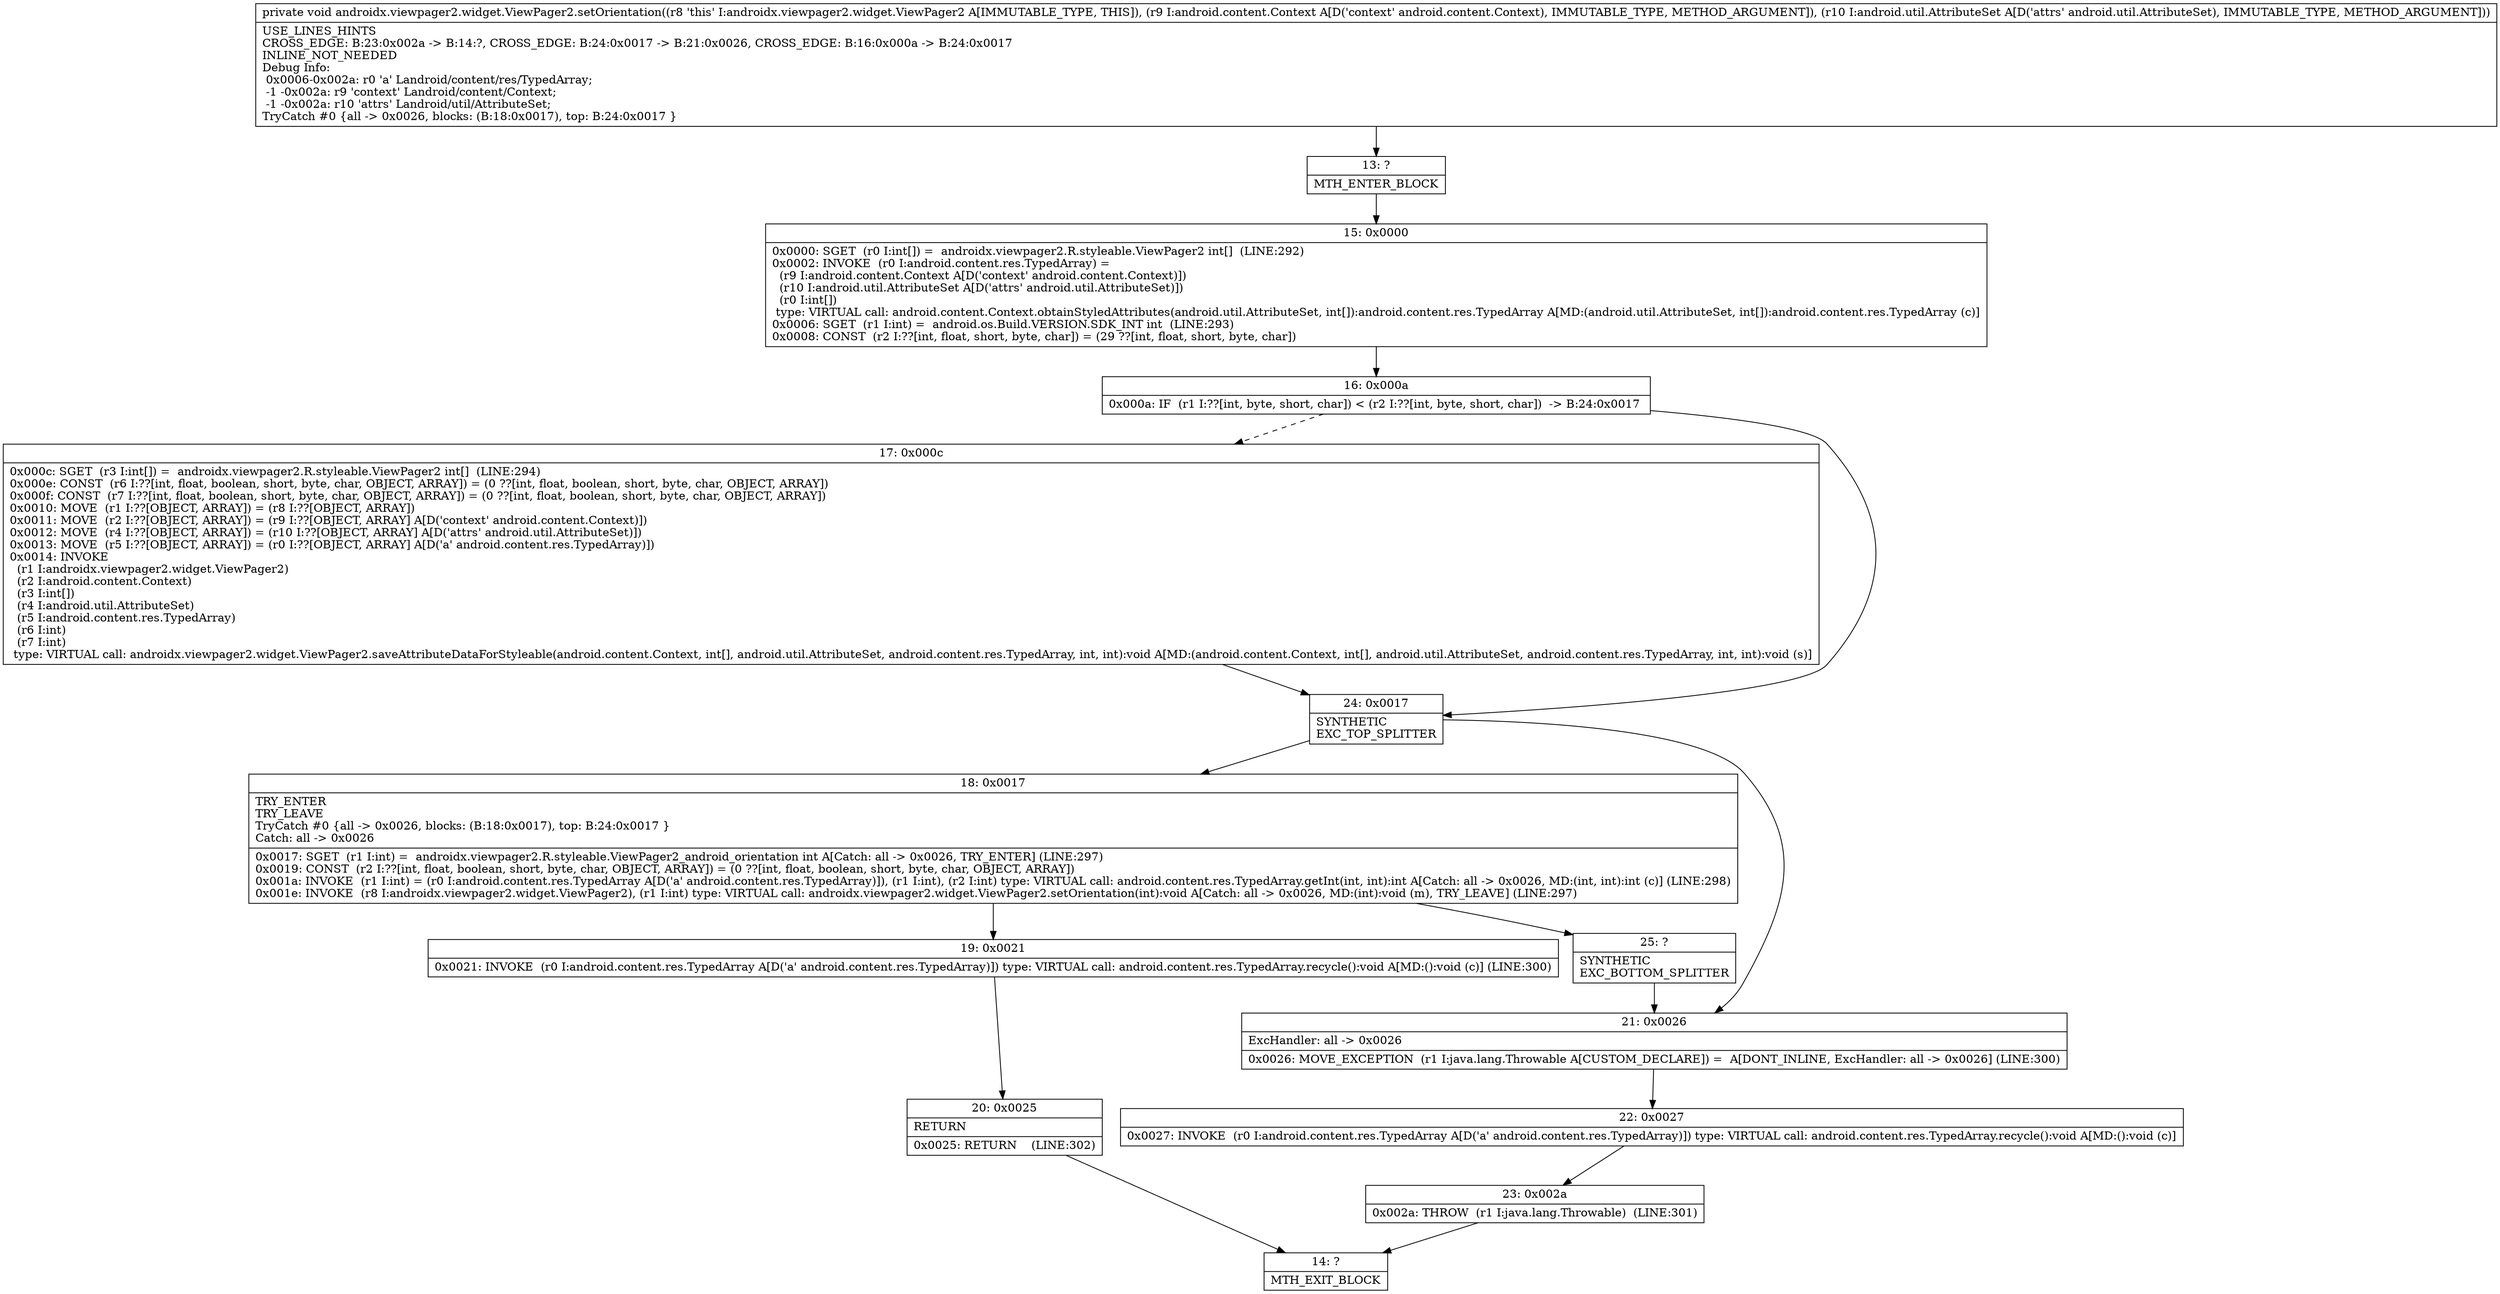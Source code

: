 digraph "CFG forandroidx.viewpager2.widget.ViewPager2.setOrientation(Landroid\/content\/Context;Landroid\/util\/AttributeSet;)V" {
Node_13 [shape=record,label="{13\:\ ?|MTH_ENTER_BLOCK\l}"];
Node_15 [shape=record,label="{15\:\ 0x0000|0x0000: SGET  (r0 I:int[]) =  androidx.viewpager2.R.styleable.ViewPager2 int[]  (LINE:292)\l0x0002: INVOKE  (r0 I:android.content.res.TypedArray) = \l  (r9 I:android.content.Context A[D('context' android.content.Context)])\l  (r10 I:android.util.AttributeSet A[D('attrs' android.util.AttributeSet)])\l  (r0 I:int[])\l type: VIRTUAL call: android.content.Context.obtainStyledAttributes(android.util.AttributeSet, int[]):android.content.res.TypedArray A[MD:(android.util.AttributeSet, int[]):android.content.res.TypedArray (c)]\l0x0006: SGET  (r1 I:int) =  android.os.Build.VERSION.SDK_INT int  (LINE:293)\l0x0008: CONST  (r2 I:??[int, float, short, byte, char]) = (29 ??[int, float, short, byte, char]) \l}"];
Node_16 [shape=record,label="{16\:\ 0x000a|0x000a: IF  (r1 I:??[int, byte, short, char]) \< (r2 I:??[int, byte, short, char])  \-\> B:24:0x0017 \l}"];
Node_17 [shape=record,label="{17\:\ 0x000c|0x000c: SGET  (r3 I:int[]) =  androidx.viewpager2.R.styleable.ViewPager2 int[]  (LINE:294)\l0x000e: CONST  (r6 I:??[int, float, boolean, short, byte, char, OBJECT, ARRAY]) = (0 ??[int, float, boolean, short, byte, char, OBJECT, ARRAY]) \l0x000f: CONST  (r7 I:??[int, float, boolean, short, byte, char, OBJECT, ARRAY]) = (0 ??[int, float, boolean, short, byte, char, OBJECT, ARRAY]) \l0x0010: MOVE  (r1 I:??[OBJECT, ARRAY]) = (r8 I:??[OBJECT, ARRAY]) \l0x0011: MOVE  (r2 I:??[OBJECT, ARRAY]) = (r9 I:??[OBJECT, ARRAY] A[D('context' android.content.Context)]) \l0x0012: MOVE  (r4 I:??[OBJECT, ARRAY]) = (r10 I:??[OBJECT, ARRAY] A[D('attrs' android.util.AttributeSet)]) \l0x0013: MOVE  (r5 I:??[OBJECT, ARRAY]) = (r0 I:??[OBJECT, ARRAY] A[D('a' android.content.res.TypedArray)]) \l0x0014: INVOKE  \l  (r1 I:androidx.viewpager2.widget.ViewPager2)\l  (r2 I:android.content.Context)\l  (r3 I:int[])\l  (r4 I:android.util.AttributeSet)\l  (r5 I:android.content.res.TypedArray)\l  (r6 I:int)\l  (r7 I:int)\l type: VIRTUAL call: androidx.viewpager2.widget.ViewPager2.saveAttributeDataForStyleable(android.content.Context, int[], android.util.AttributeSet, android.content.res.TypedArray, int, int):void A[MD:(android.content.Context, int[], android.util.AttributeSet, android.content.res.TypedArray, int, int):void (s)]\l}"];
Node_24 [shape=record,label="{24\:\ 0x0017|SYNTHETIC\lEXC_TOP_SPLITTER\l}"];
Node_18 [shape=record,label="{18\:\ 0x0017|TRY_ENTER\lTRY_LEAVE\lTryCatch #0 \{all \-\> 0x0026, blocks: (B:18:0x0017), top: B:24:0x0017 \}\lCatch: all \-\> 0x0026\l|0x0017: SGET  (r1 I:int) =  androidx.viewpager2.R.styleable.ViewPager2_android_orientation int A[Catch: all \-\> 0x0026, TRY_ENTER] (LINE:297)\l0x0019: CONST  (r2 I:??[int, float, boolean, short, byte, char, OBJECT, ARRAY]) = (0 ??[int, float, boolean, short, byte, char, OBJECT, ARRAY]) \l0x001a: INVOKE  (r1 I:int) = (r0 I:android.content.res.TypedArray A[D('a' android.content.res.TypedArray)]), (r1 I:int), (r2 I:int) type: VIRTUAL call: android.content.res.TypedArray.getInt(int, int):int A[Catch: all \-\> 0x0026, MD:(int, int):int (c)] (LINE:298)\l0x001e: INVOKE  (r8 I:androidx.viewpager2.widget.ViewPager2), (r1 I:int) type: VIRTUAL call: androidx.viewpager2.widget.ViewPager2.setOrientation(int):void A[Catch: all \-\> 0x0026, MD:(int):void (m), TRY_LEAVE] (LINE:297)\l}"];
Node_19 [shape=record,label="{19\:\ 0x0021|0x0021: INVOKE  (r0 I:android.content.res.TypedArray A[D('a' android.content.res.TypedArray)]) type: VIRTUAL call: android.content.res.TypedArray.recycle():void A[MD:():void (c)] (LINE:300)\l}"];
Node_20 [shape=record,label="{20\:\ 0x0025|RETURN\l|0x0025: RETURN    (LINE:302)\l}"];
Node_14 [shape=record,label="{14\:\ ?|MTH_EXIT_BLOCK\l}"];
Node_25 [shape=record,label="{25\:\ ?|SYNTHETIC\lEXC_BOTTOM_SPLITTER\l}"];
Node_21 [shape=record,label="{21\:\ 0x0026|ExcHandler: all \-\> 0x0026\l|0x0026: MOVE_EXCEPTION  (r1 I:java.lang.Throwable A[CUSTOM_DECLARE]) =  A[DONT_INLINE, ExcHandler: all \-\> 0x0026] (LINE:300)\l}"];
Node_22 [shape=record,label="{22\:\ 0x0027|0x0027: INVOKE  (r0 I:android.content.res.TypedArray A[D('a' android.content.res.TypedArray)]) type: VIRTUAL call: android.content.res.TypedArray.recycle():void A[MD:():void (c)]\l}"];
Node_23 [shape=record,label="{23\:\ 0x002a|0x002a: THROW  (r1 I:java.lang.Throwable)  (LINE:301)\l}"];
MethodNode[shape=record,label="{private void androidx.viewpager2.widget.ViewPager2.setOrientation((r8 'this' I:androidx.viewpager2.widget.ViewPager2 A[IMMUTABLE_TYPE, THIS]), (r9 I:android.content.Context A[D('context' android.content.Context), IMMUTABLE_TYPE, METHOD_ARGUMENT]), (r10 I:android.util.AttributeSet A[D('attrs' android.util.AttributeSet), IMMUTABLE_TYPE, METHOD_ARGUMENT]))  | USE_LINES_HINTS\lCROSS_EDGE: B:23:0x002a \-\> B:14:?, CROSS_EDGE: B:24:0x0017 \-\> B:21:0x0026, CROSS_EDGE: B:16:0x000a \-\> B:24:0x0017\lINLINE_NOT_NEEDED\lDebug Info:\l  0x0006\-0x002a: r0 'a' Landroid\/content\/res\/TypedArray;\l  \-1 \-0x002a: r9 'context' Landroid\/content\/Context;\l  \-1 \-0x002a: r10 'attrs' Landroid\/util\/AttributeSet;\lTryCatch #0 \{all \-\> 0x0026, blocks: (B:18:0x0017), top: B:24:0x0017 \}\l}"];
MethodNode -> Node_13;Node_13 -> Node_15;
Node_15 -> Node_16;
Node_16 -> Node_17[style=dashed];
Node_16 -> Node_24;
Node_17 -> Node_24;
Node_24 -> Node_18;
Node_24 -> Node_21;
Node_18 -> Node_19;
Node_18 -> Node_25;
Node_19 -> Node_20;
Node_20 -> Node_14;
Node_25 -> Node_21;
Node_21 -> Node_22;
Node_22 -> Node_23;
Node_23 -> Node_14;
}


